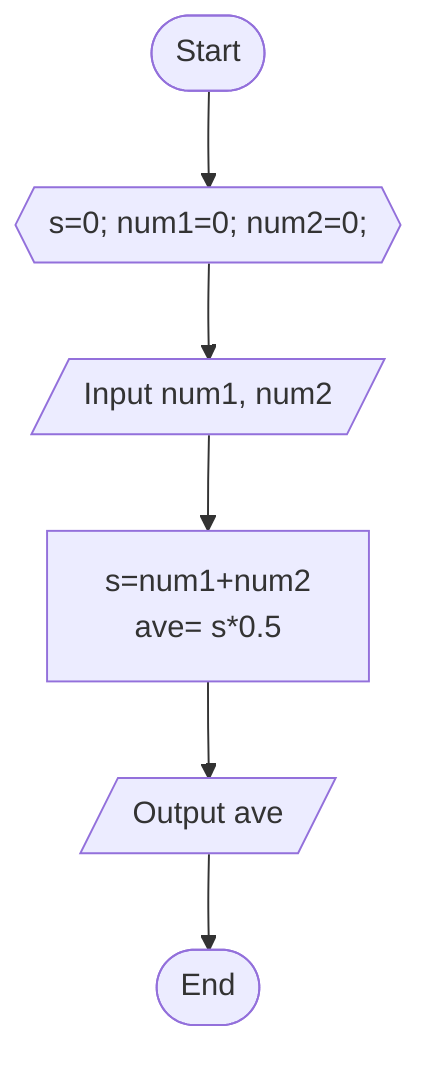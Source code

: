 flowchart TD
    A(["Start"])
    B{{"s=0; num1=0; num2=0;"}}
    C[/"Input num1, num2"/]
    D["s=num1+num2<br>ave= s*0.5"]
    E[/"Output ave"/]
    F(["End"])

        A --> B
        B --> C
        C --> D
        D --> E
        E --> F